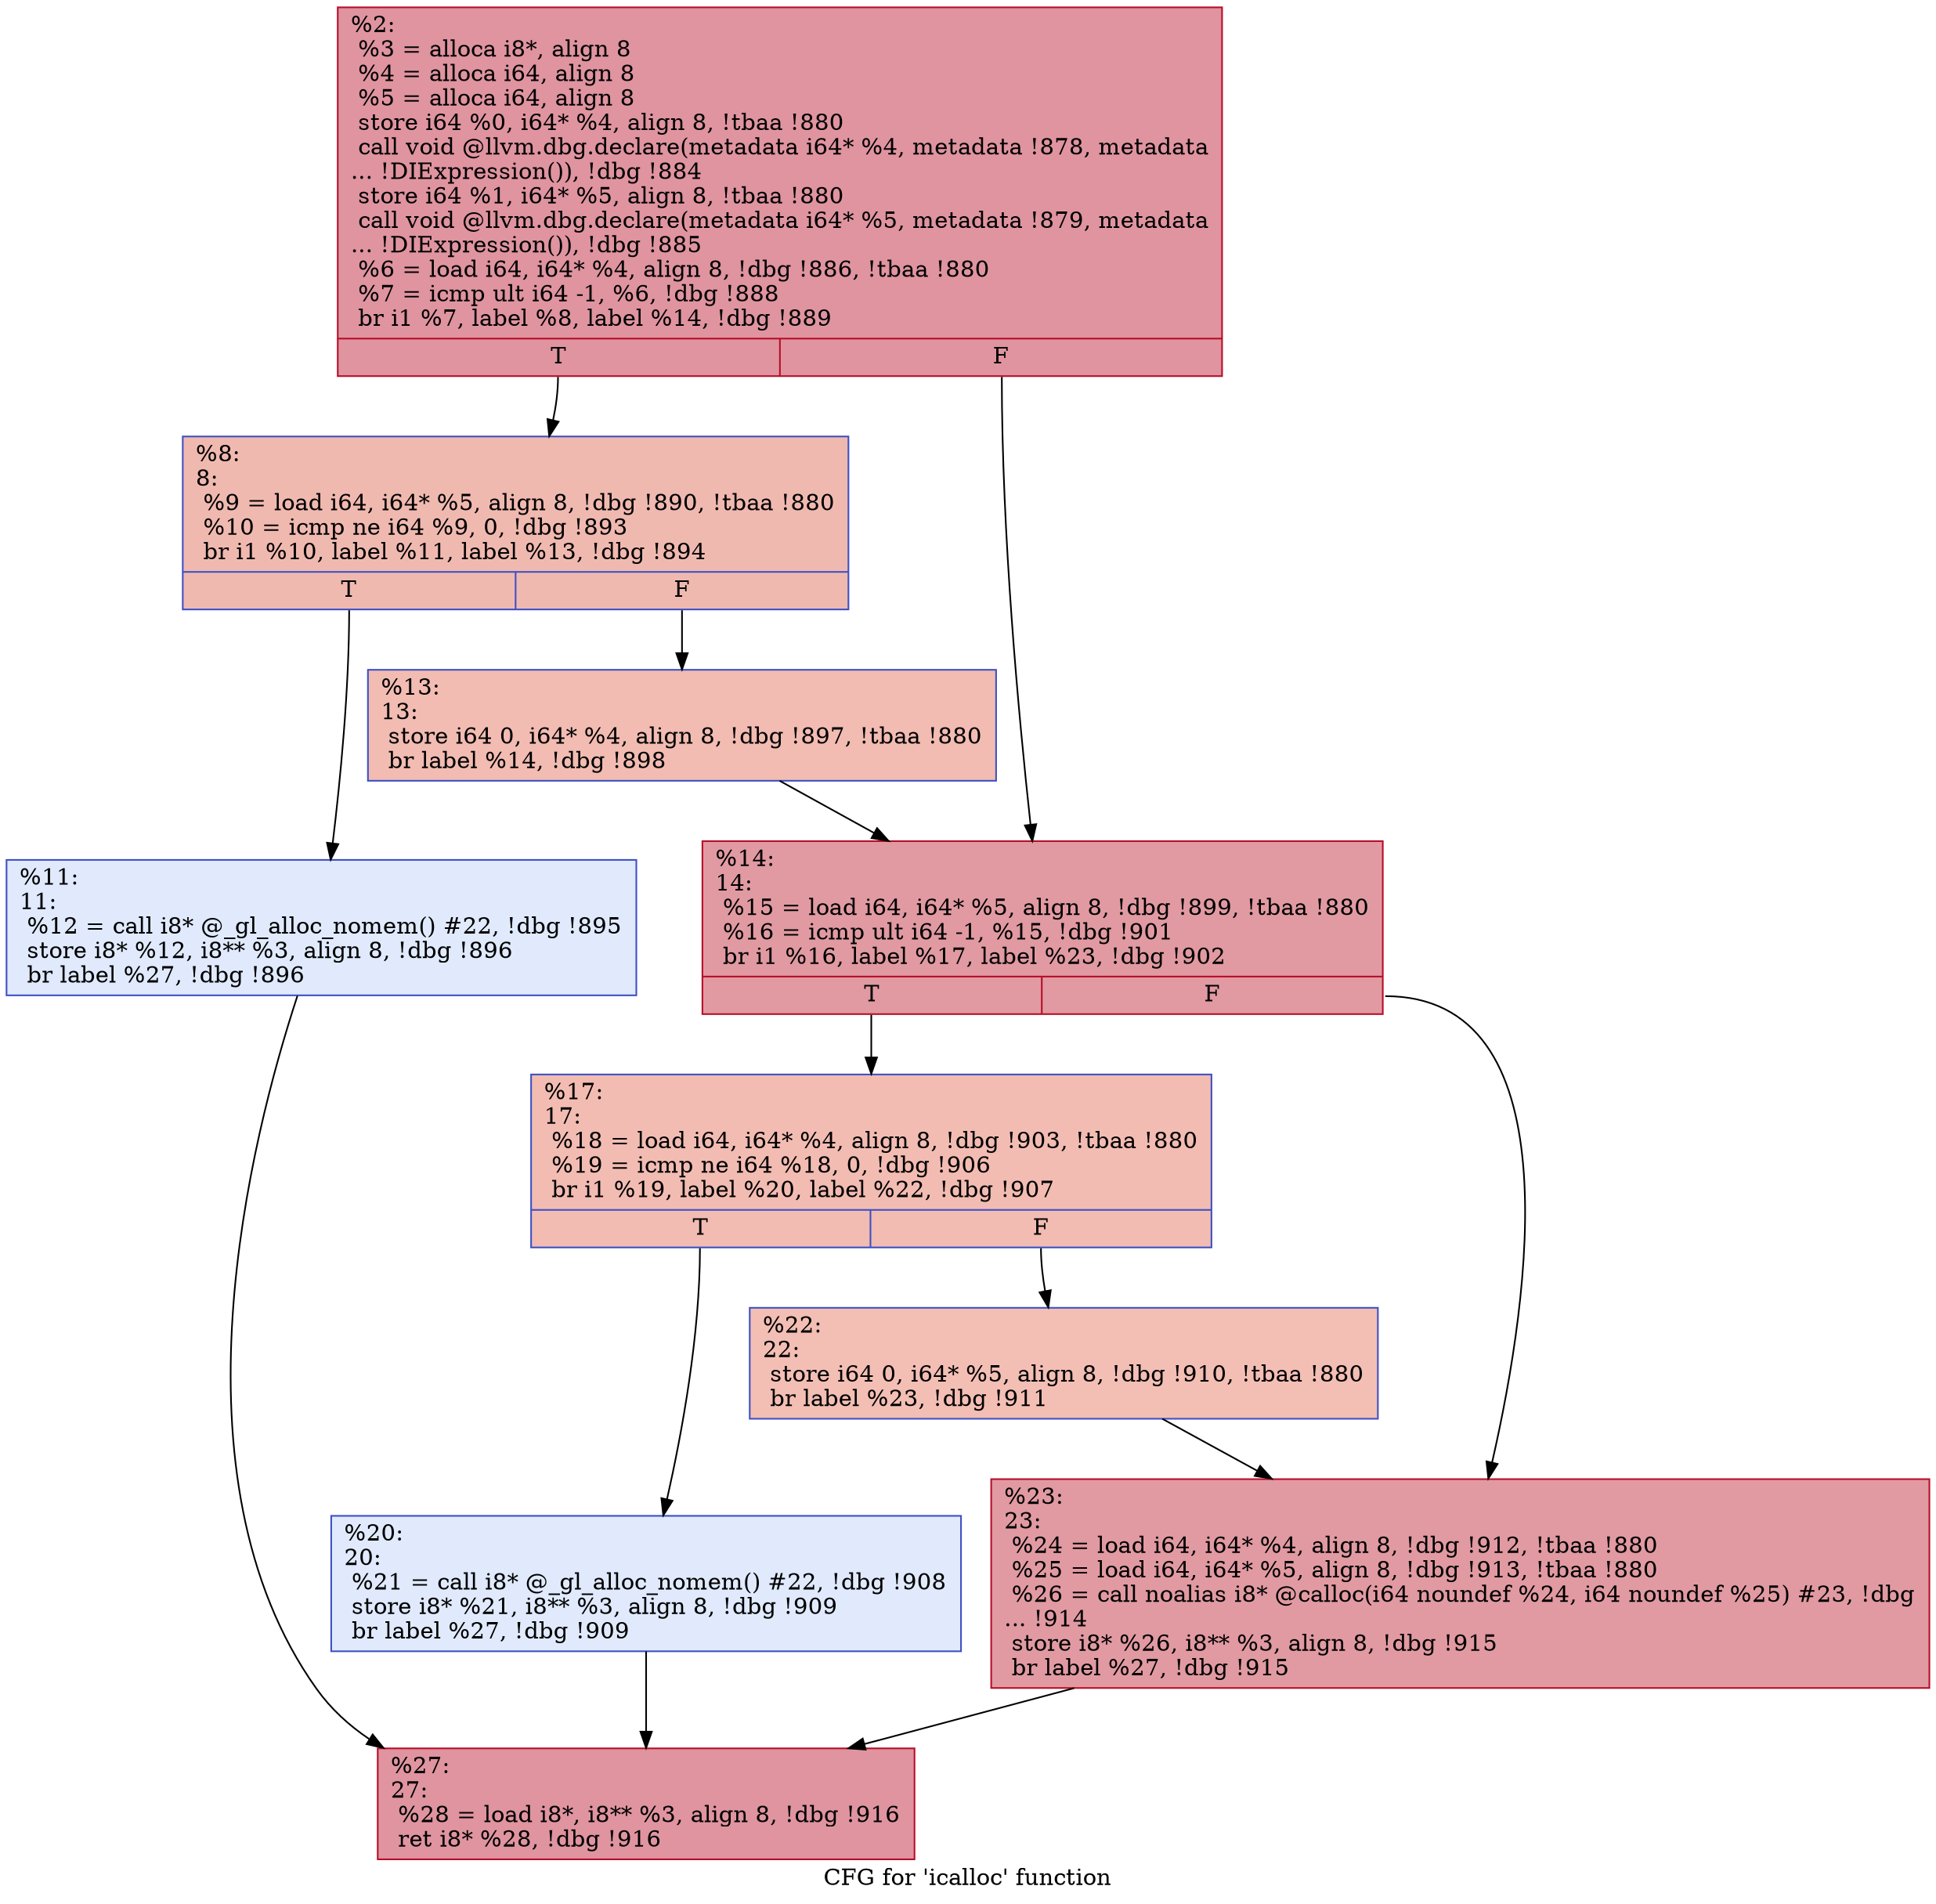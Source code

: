 digraph "CFG for 'icalloc' function" {
	label="CFG for 'icalloc' function";

	Node0x14eb200 [shape=record,color="#b70d28ff", style=filled, fillcolor="#b70d2870",label="{%2:\l  %3 = alloca i8*, align 8\l  %4 = alloca i64, align 8\l  %5 = alloca i64, align 8\l  store i64 %0, i64* %4, align 8, !tbaa !880\l  call void @llvm.dbg.declare(metadata i64* %4, metadata !878, metadata\l... !DIExpression()), !dbg !884\l  store i64 %1, i64* %5, align 8, !tbaa !880\l  call void @llvm.dbg.declare(metadata i64* %5, metadata !879, metadata\l... !DIExpression()), !dbg !885\l  %6 = load i64, i64* %4, align 8, !dbg !886, !tbaa !880\l  %7 = icmp ult i64 -1, %6, !dbg !888\l  br i1 %7, label %8, label %14, !dbg !889\l|{<s0>T|<s1>F}}"];
	Node0x14eb200:s0 -> Node0x14eb2b0;
	Node0x14eb200:s1 -> Node0x14eb3a0;
	Node0x14eb2b0 [shape=record,color="#3d50c3ff", style=filled, fillcolor="#de614d70",label="{%8:\l8:                                                \l  %9 = load i64, i64* %5, align 8, !dbg !890, !tbaa !880\l  %10 = icmp ne i64 %9, 0, !dbg !893\l  br i1 %10, label %11, label %13, !dbg !894\l|{<s0>T|<s1>F}}"];
	Node0x14eb2b0:s0 -> Node0x14eb300;
	Node0x14eb2b0:s1 -> Node0x14eb350;
	Node0x14eb300 [shape=record,color="#3d50c3ff", style=filled, fillcolor="#b9d0f970",label="{%11:\l11:                                               \l  %12 = call i8* @_gl_alloc_nomem() #22, !dbg !895\l  store i8* %12, i8** %3, align 8, !dbg !896\l  br label %27, !dbg !896\l}"];
	Node0x14eb300 -> Node0x14eb530;
	Node0x14eb350 [shape=record,color="#3d50c3ff", style=filled, fillcolor="#e1675170",label="{%13:\l13:                                               \l  store i64 0, i64* %4, align 8, !dbg !897, !tbaa !880\l  br label %14, !dbg !898\l}"];
	Node0x14eb350 -> Node0x14eb3a0;
	Node0x14eb3a0 [shape=record,color="#b70d28ff", style=filled, fillcolor="#bb1b2c70",label="{%14:\l14:                                               \l  %15 = load i64, i64* %5, align 8, !dbg !899, !tbaa !880\l  %16 = icmp ult i64 -1, %15, !dbg !901\l  br i1 %16, label %17, label %23, !dbg !902\l|{<s0>T|<s1>F}}"];
	Node0x14eb3a0:s0 -> Node0x14eb3f0;
	Node0x14eb3a0:s1 -> Node0x14eb4e0;
	Node0x14eb3f0 [shape=record,color="#3d50c3ff", style=filled, fillcolor="#e1675170",label="{%17:\l17:                                               \l  %18 = load i64, i64* %4, align 8, !dbg !903, !tbaa !880\l  %19 = icmp ne i64 %18, 0, !dbg !906\l  br i1 %19, label %20, label %22, !dbg !907\l|{<s0>T|<s1>F}}"];
	Node0x14eb3f0:s0 -> Node0x14eb440;
	Node0x14eb3f0:s1 -> Node0x14eb490;
	Node0x14eb440 [shape=record,color="#3d50c3ff", style=filled, fillcolor="#b9d0f970",label="{%20:\l20:                                               \l  %21 = call i8* @_gl_alloc_nomem() #22, !dbg !908\l  store i8* %21, i8** %3, align 8, !dbg !909\l  br label %27, !dbg !909\l}"];
	Node0x14eb440 -> Node0x14eb530;
	Node0x14eb490 [shape=record,color="#3d50c3ff", style=filled, fillcolor="#e36c5570",label="{%22:\l22:                                               \l  store i64 0, i64* %5, align 8, !dbg !910, !tbaa !880\l  br label %23, !dbg !911\l}"];
	Node0x14eb490 -> Node0x14eb4e0;
	Node0x14eb4e0 [shape=record,color="#b70d28ff", style=filled, fillcolor="#bb1b2c70",label="{%23:\l23:                                               \l  %24 = load i64, i64* %4, align 8, !dbg !912, !tbaa !880\l  %25 = load i64, i64* %5, align 8, !dbg !913, !tbaa !880\l  %26 = call noalias i8* @calloc(i64 noundef %24, i64 noundef %25) #23, !dbg\l... !914\l  store i8* %26, i8** %3, align 8, !dbg !915\l  br label %27, !dbg !915\l}"];
	Node0x14eb4e0 -> Node0x14eb530;
	Node0x14eb530 [shape=record,color="#b70d28ff", style=filled, fillcolor="#b70d2870",label="{%27:\l27:                                               \l  %28 = load i8*, i8** %3, align 8, !dbg !916\l  ret i8* %28, !dbg !916\l}"];
}
